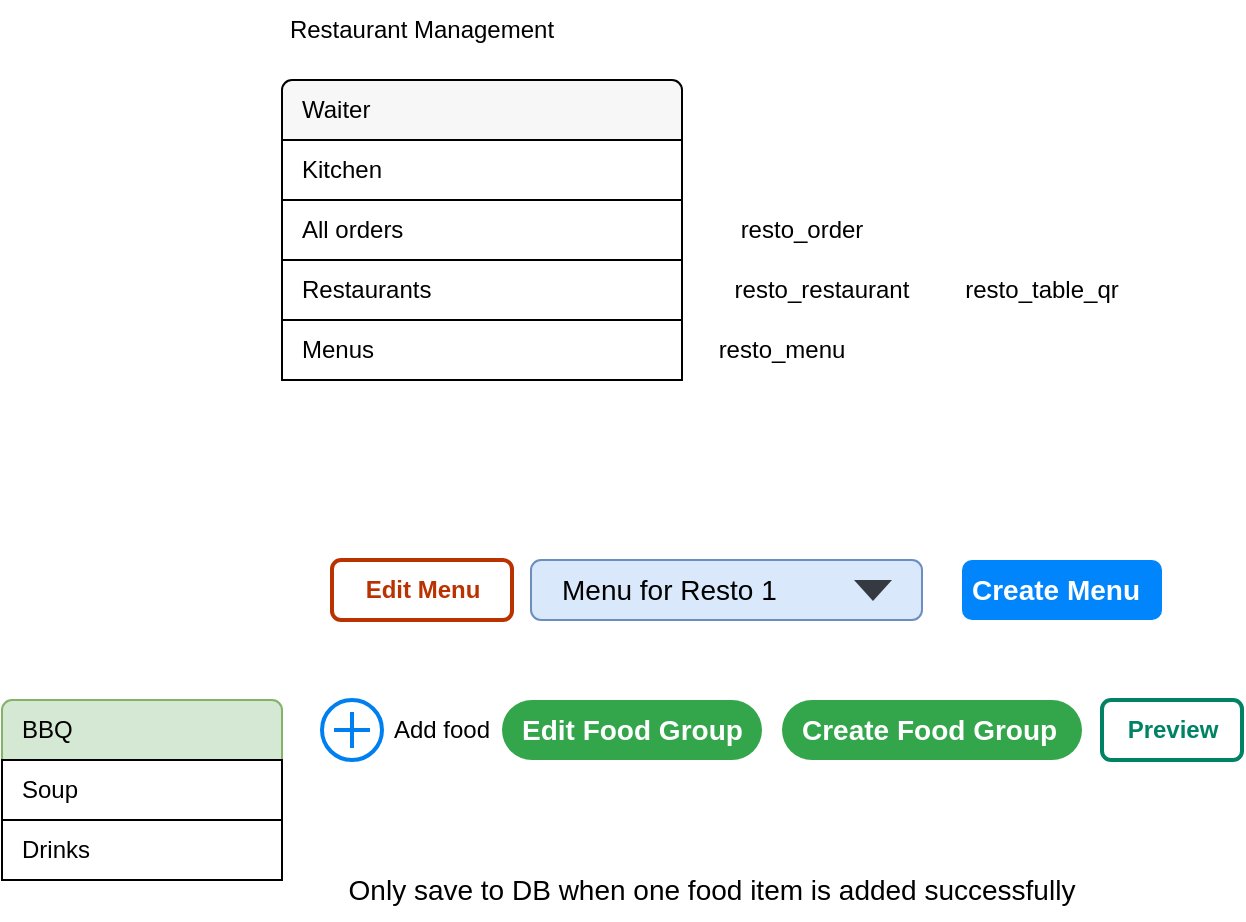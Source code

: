 <mxfile version="22.1.18" type="github" pages="2">
  <diagram name="Restaurant" id="C-jYXIoTOcxqAW46k9Y1">
    <mxGraphModel dx="1434" dy="807" grid="1" gridSize="10" guides="1" tooltips="1" connect="1" arrows="1" fold="1" page="1" pageScale="1" pageWidth="1169" pageHeight="827" math="0" shadow="0">
      <root>
        <mxCell id="0" />
        <mxCell id="1" parent="0" />
        <mxCell id="tMLiEnjQ_pg0QaTbAvHz-10" value="Restaurants" style="strokeColor=inherit;fillColor=inherit;gradientColor=inherit;fontColor=inherit;html=1;shadow=0;dashed=0;perimeter=none;whiteSpace=wrap;resizeWidth=1;align=left;spacing=10;" parent="1" vertex="1">
          <mxGeometry x="280" y="220" width="200" height="30" as="geometry" />
        </mxCell>
        <mxCell id="tMLiEnjQ_pg0QaTbAvHz-8" value="Menus" style="strokeColor=inherit;fillColor=inherit;gradientColor=inherit;fontColor=inherit;html=1;shadow=0;dashed=0;perimeter=none;whiteSpace=wrap;resizeWidth=1;align=left;spacing=10;" parent="1" vertex="1">
          <mxGeometry x="280" y="250" width="200" height="30" as="geometry" />
        </mxCell>
        <mxCell id="tMLiEnjQ_pg0QaTbAvHz-2" value="Waiter" style="html=1;shadow=0;dashed=0;shape=mxgraph.bootstrap.topButton;strokeColor=inherit;fillColor=#F7F7F7;rSize=5;perimeter=none;whiteSpace=wrap;resizeWidth=1;align=left;spacing=10;" parent="1" vertex="1">
          <mxGeometry x="280" y="130" width="200" height="30" as="geometry" />
        </mxCell>
        <mxCell id="tMLiEnjQ_pg0QaTbAvHz-12" value="All orders" style="strokeColor=inherit;fillColor=inherit;gradientColor=inherit;fontColor=inherit;html=1;shadow=0;dashed=0;perimeter=none;whiteSpace=wrap;resizeWidth=1;align=left;spacing=10;" parent="1" vertex="1">
          <mxGeometry x="280" y="190" width="200" height="30" as="geometry" />
        </mxCell>
        <mxCell id="tMLiEnjQ_pg0QaTbAvHz-13" value="Kitchen" style="strokeColor=inherit;fillColor=inherit;gradientColor=inherit;fontColor=inherit;html=1;shadow=0;dashed=0;perimeter=none;whiteSpace=wrap;resizeWidth=1;align=left;spacing=10;" parent="1" vertex="1">
          <mxGeometry x="280" y="160" width="200" height="30" as="geometry" />
        </mxCell>
        <mxCell id="M2RvBz-x6B5rMt0MRq4d-1" value="resto_menu" style="text;html=1;strokeColor=none;fillColor=none;align=center;verticalAlign=middle;whiteSpace=wrap;rounded=0;" parent="1" vertex="1">
          <mxGeometry x="500" y="250" width="60" height="30" as="geometry" />
        </mxCell>
        <mxCell id="M2RvBz-x6B5rMt0MRq4d-3" value="resto_restaurant" style="text;html=1;strokeColor=none;fillColor=none;align=center;verticalAlign=middle;whiteSpace=wrap;rounded=0;" parent="1" vertex="1">
          <mxGeometry x="500" y="220" width="100" height="30" as="geometry" />
        </mxCell>
        <mxCell id="M2RvBz-x6B5rMt0MRq4d-4" value="resto_table_qr" style="text;html=1;strokeColor=none;fillColor=none;align=center;verticalAlign=middle;whiteSpace=wrap;rounded=0;" parent="1" vertex="1">
          <mxGeometry x="610" y="220" width="100" height="30" as="geometry" />
        </mxCell>
        <mxCell id="M2RvBz-x6B5rMt0MRq4d-5" value="resto_order" style="text;html=1;strokeColor=none;fillColor=none;align=center;verticalAlign=middle;whiteSpace=wrap;rounded=0;" parent="1" vertex="1">
          <mxGeometry x="490" y="190" width="100" height="30" as="geometry" />
        </mxCell>
        <mxCell id="M2RvBz-x6B5rMt0MRq4d-6" value="Restaurant Management" style="text;html=1;strokeColor=none;fillColor=none;align=center;verticalAlign=middle;whiteSpace=wrap;rounded=0;" parent="1" vertex="1">
          <mxGeometry x="280" y="90" width="140" height="30" as="geometry" />
        </mxCell>
        <mxCell id="edWy-4IRmyCV0jPXk_Dt-3" value="Create Food Group" style="rounded=1;whiteSpace=wrap;html=1;arcSize=50;strokeColor=none;strokeWidth=1;fillColor=#33A64C;fontColor=#FFFFFF;whiteSpace=wrap;align=left;verticalAlign=middle;spacingLeft=0;fontStyle=1;fontSize=14;spacing=10;" vertex="1" parent="1">
          <mxGeometry x="530" y="440" width="150" height="30" as="geometry" />
        </mxCell>
        <mxCell id="edWy-4IRmyCV0jPXk_Dt-4" value="Create Menu" style="html=1;shadow=0;dashed=0;shape=mxgraph.bootstrap.rrect;rSize=5;strokeColor=none;strokeWidth=1;fillColor=#0085FC;fontColor=#FFFFFF;whiteSpace=wrap;align=left;verticalAlign=middle;spacingLeft=0;fontStyle=1;fontSize=14;spacing=5;" vertex="1" parent="1">
          <mxGeometry x="620" y="370" width="100" height="30" as="geometry" />
        </mxCell>
        <mxCell id="edWy-4IRmyCV0jPXk_Dt-5" value="Menu for Resto 1" style="html=1;shadow=0;dashed=0;shape=mxgraph.bootstrap.rrect;rSize=5;strokeColor=#6c8ebf;html=1;whiteSpace=wrap;fillColor=#dae8fc;align=left;spacing=15;fontSize=14;" vertex="1" parent="1">
          <mxGeometry x="404.5" y="370" width="195.5" height="30" as="geometry" />
        </mxCell>
        <mxCell id="edWy-4IRmyCV0jPXk_Dt-6" value="" style="shape=triangle;direction=south;fillColor=#343A40;strokeColor=none;perimeter=none;" vertex="1" parent="edWy-4IRmyCV0jPXk_Dt-5">
          <mxGeometry x="1" y="0.5" width="19" height="10.5" relative="1" as="geometry">
            <mxPoint x="-34" y="-5" as="offset" />
          </mxGeometry>
        </mxCell>
        <mxCell id="edWy-4IRmyCV0jPXk_Dt-18" value="BBQ" style="html=1;shadow=0;dashed=0;shape=mxgraph.bootstrap.topButton;strokeColor=#82b366;fillColor=#d5e8d4;rSize=5;perimeter=none;whiteSpace=wrap;resizeWidth=1;align=left;spacing=10;" vertex="1" parent="1">
          <mxGeometry x="140" y="440" width="140" height="30" as="geometry" />
        </mxCell>
        <mxCell id="edWy-4IRmyCV0jPXk_Dt-19" value="Drinks" style="strokeColor=inherit;fillColor=inherit;gradientColor=inherit;fontColor=inherit;html=1;shadow=0;dashed=0;perimeter=none;whiteSpace=wrap;resizeWidth=1;align=left;spacing=10;" vertex="1" parent="1">
          <mxGeometry x="140" y="500" width="140" height="30" as="geometry" />
        </mxCell>
        <mxCell id="edWy-4IRmyCV0jPXk_Dt-20" value="Soup" style="strokeColor=inherit;fillColor=inherit;gradientColor=inherit;fontColor=inherit;html=1;shadow=0;dashed=0;perimeter=none;whiteSpace=wrap;resizeWidth=1;align=left;spacing=10;" vertex="1" parent="1">
          <mxGeometry x="140" y="470" width="140" height="30" as="geometry" />
        </mxCell>
        <mxCell id="edWy-4IRmyCV0jPXk_Dt-21" value="" style="html=1;verticalLabelPosition=bottom;align=center;labelBackgroundColor=#ffffff;verticalAlign=top;strokeWidth=2;strokeColor=#0080F0;shadow=0;dashed=0;shape=mxgraph.ios7.icons.add;" vertex="1" parent="1">
          <mxGeometry x="300" y="440" width="30" height="30" as="geometry" />
        </mxCell>
        <mxCell id="edWy-4IRmyCV0jPXk_Dt-23" value="Add food" style="text;html=1;strokeColor=none;fillColor=none;align=center;verticalAlign=middle;whiteSpace=wrap;rounded=0;" vertex="1" parent="1">
          <mxGeometry x="330" y="440" width="60" height="30" as="geometry" />
        </mxCell>
        <mxCell id="edWy-4IRmyCV0jPXk_Dt-24" value="Edit Food Group" style="rounded=1;whiteSpace=wrap;html=1;arcSize=50;strokeColor=none;strokeWidth=1;fillColor=#33A64C;fontColor=#FFFFFF;whiteSpace=wrap;align=left;verticalAlign=middle;spacingLeft=0;fontStyle=1;fontSize=14;spacing=10;" vertex="1" parent="1">
          <mxGeometry x="390" y="440" width="130" height="30" as="geometry" />
        </mxCell>
        <mxCell id="edWy-4IRmyCV0jPXk_Dt-25" value="&lt;font style=&quot;font-size: 14px;&quot;&gt;Only save to DB when one food item is added successfully&lt;/font&gt;" style="text;html=1;strokeColor=none;fillColor=none;align=center;verticalAlign=middle;whiteSpace=wrap;rounded=0;" vertex="1" parent="1">
          <mxGeometry x="310" y="520" width="370" height="30" as="geometry" />
        </mxCell>
        <mxCell id="edWy-4IRmyCV0jPXk_Dt-27" value="Edit Menu" style="dashed=0;html=1;rounded=1;strokeColor=#BA3200;fontSize=12;align=center;fontStyle=1;strokeWidth=2;fontColor=#BA3200" vertex="1" parent="1">
          <mxGeometry x="305" y="370" width="90" height="30" as="geometry" />
        </mxCell>
        <mxCell id="edWy-4IRmyCV0jPXk_Dt-29" value="Preview" style="dashed=0;html=1;rounded=1;strokeColor=#008364;fontSize=12;align=center;fontStyle=1;strokeWidth=2;fontColor=#008364" vertex="1" parent="1">
          <mxGeometry x="690" y="440" width="70" height="30" as="geometry" />
        </mxCell>
      </root>
    </mxGraphModel>
  </diagram>
  <diagram id="FE7YLGdaCPMm5ceMD8bA" name="menus">
    <mxGraphModel dx="954" dy="696" grid="1" gridSize="10" guides="1" tooltips="1" connect="1" arrows="1" fold="1" page="1" pageScale="1" pageWidth="1169" pageHeight="827" math="0" shadow="0">
      <root>
        <mxCell id="0" />
        <mxCell id="1" parent="0" />
      </root>
    </mxGraphModel>
  </diagram>
</mxfile>
